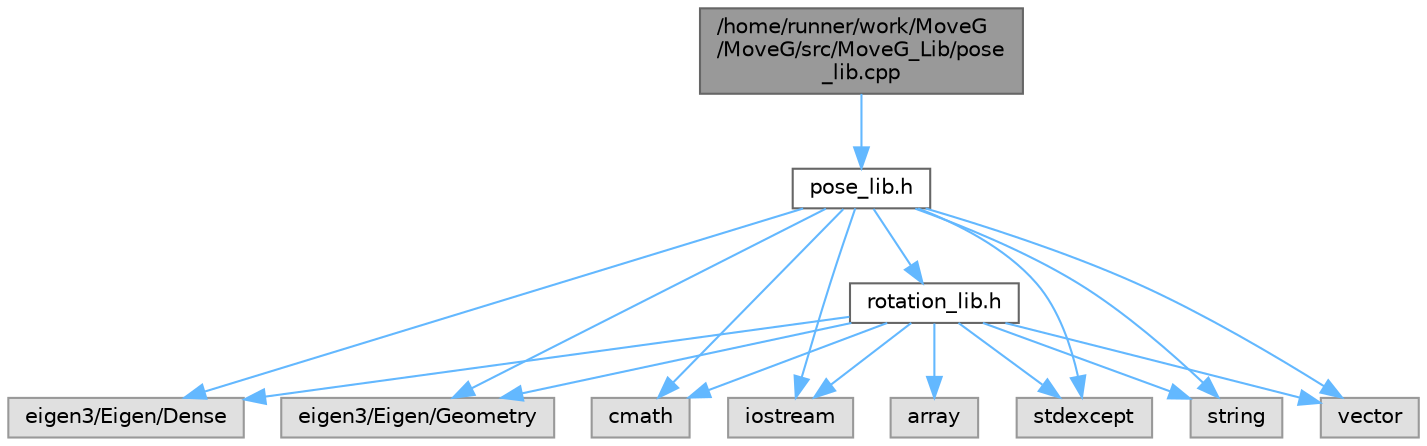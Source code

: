 digraph "/home/runner/work/MoveG/MoveG/src/MoveG_Lib/pose_lib.cpp"
{
 // INTERACTIVE_SVG=YES
 // LATEX_PDF_SIZE
  bgcolor="transparent";
  edge [fontname=Helvetica,fontsize=10,labelfontname=Helvetica,labelfontsize=10];
  node [fontname=Helvetica,fontsize=10,shape=box,height=0.2,width=0.4];
  Node1 [id="Node000001",label="/home/runner/work/MoveG\l/MoveG/src/MoveG_Lib/pose\l_lib.cpp",height=0.2,width=0.4,color="gray40", fillcolor="grey60", style="filled", fontcolor="black",tooltip="Class for representing Poses."];
  Node1 -> Node2 [id="edge1_Node000001_Node000002",color="steelblue1",style="solid",tooltip=" "];
  Node2 [id="Node000002",label="pose_lib.h",height=0.2,width=0.4,color="grey40", fillcolor="white", style="filled",URL="$pose__lib_8h.html",tooltip="Class for representing Poses."];
  Node2 -> Node3 [id="edge2_Node000002_Node000003",color="steelblue1",style="solid",tooltip=" "];
  Node3 [id="Node000003",label="eigen3/Eigen/Dense",height=0.2,width=0.4,color="grey60", fillcolor="#E0E0E0", style="filled",tooltip=" "];
  Node2 -> Node4 [id="edge3_Node000002_Node000004",color="steelblue1",style="solid",tooltip=" "];
  Node4 [id="Node000004",label="eigen3/Eigen/Geometry",height=0.2,width=0.4,color="grey60", fillcolor="#E0E0E0", style="filled",tooltip=" "];
  Node2 -> Node5 [id="edge4_Node000002_Node000005",color="steelblue1",style="solid",tooltip=" "];
  Node5 [id="Node000005",label="cmath",height=0.2,width=0.4,color="grey60", fillcolor="#E0E0E0", style="filled",tooltip=" "];
  Node2 -> Node6 [id="edge5_Node000002_Node000006",color="steelblue1",style="solid",tooltip=" "];
  Node6 [id="Node000006",label="iostream",height=0.2,width=0.4,color="grey60", fillcolor="#E0E0E0", style="filled",tooltip=" "];
  Node2 -> Node7 [id="edge6_Node000002_Node000007",color="steelblue1",style="solid",tooltip=" "];
  Node7 [id="Node000007",label="stdexcept",height=0.2,width=0.4,color="grey60", fillcolor="#E0E0E0", style="filled",tooltip=" "];
  Node2 -> Node8 [id="edge7_Node000002_Node000008",color="steelblue1",style="solid",tooltip=" "];
  Node8 [id="Node000008",label="string",height=0.2,width=0.4,color="grey60", fillcolor="#E0E0E0", style="filled",tooltip=" "];
  Node2 -> Node9 [id="edge8_Node000002_Node000009",color="steelblue1",style="solid",tooltip=" "];
  Node9 [id="Node000009",label="vector",height=0.2,width=0.4,color="grey60", fillcolor="#E0E0E0", style="filled",tooltip=" "];
  Node2 -> Node10 [id="edge9_Node000002_Node000010",color="steelblue1",style="solid",tooltip=" "];
  Node10 [id="Node000010",label="rotation_lib.h",height=0.2,width=0.4,color="grey40", fillcolor="white", style="filled",URL="$rotation__lib_8h.html",tooltip="Class for representing and manipulating 3D rotations."];
  Node10 -> Node3 [id="edge10_Node000010_Node000003",color="steelblue1",style="solid",tooltip=" "];
  Node10 -> Node4 [id="edge11_Node000010_Node000004",color="steelblue1",style="solid",tooltip=" "];
  Node10 -> Node11 [id="edge12_Node000010_Node000011",color="steelblue1",style="solid",tooltip=" "];
  Node11 [id="Node000011",label="array",height=0.2,width=0.4,color="grey60", fillcolor="#E0E0E0", style="filled",tooltip=" "];
  Node10 -> Node5 [id="edge13_Node000010_Node000005",color="steelblue1",style="solid",tooltip=" "];
  Node10 -> Node6 [id="edge14_Node000010_Node000006",color="steelblue1",style="solid",tooltip=" "];
  Node10 -> Node7 [id="edge15_Node000010_Node000007",color="steelblue1",style="solid",tooltip=" "];
  Node10 -> Node8 [id="edge16_Node000010_Node000008",color="steelblue1",style="solid",tooltip=" "];
  Node10 -> Node9 [id="edge17_Node000010_Node000009",color="steelblue1",style="solid",tooltip=" "];
}
